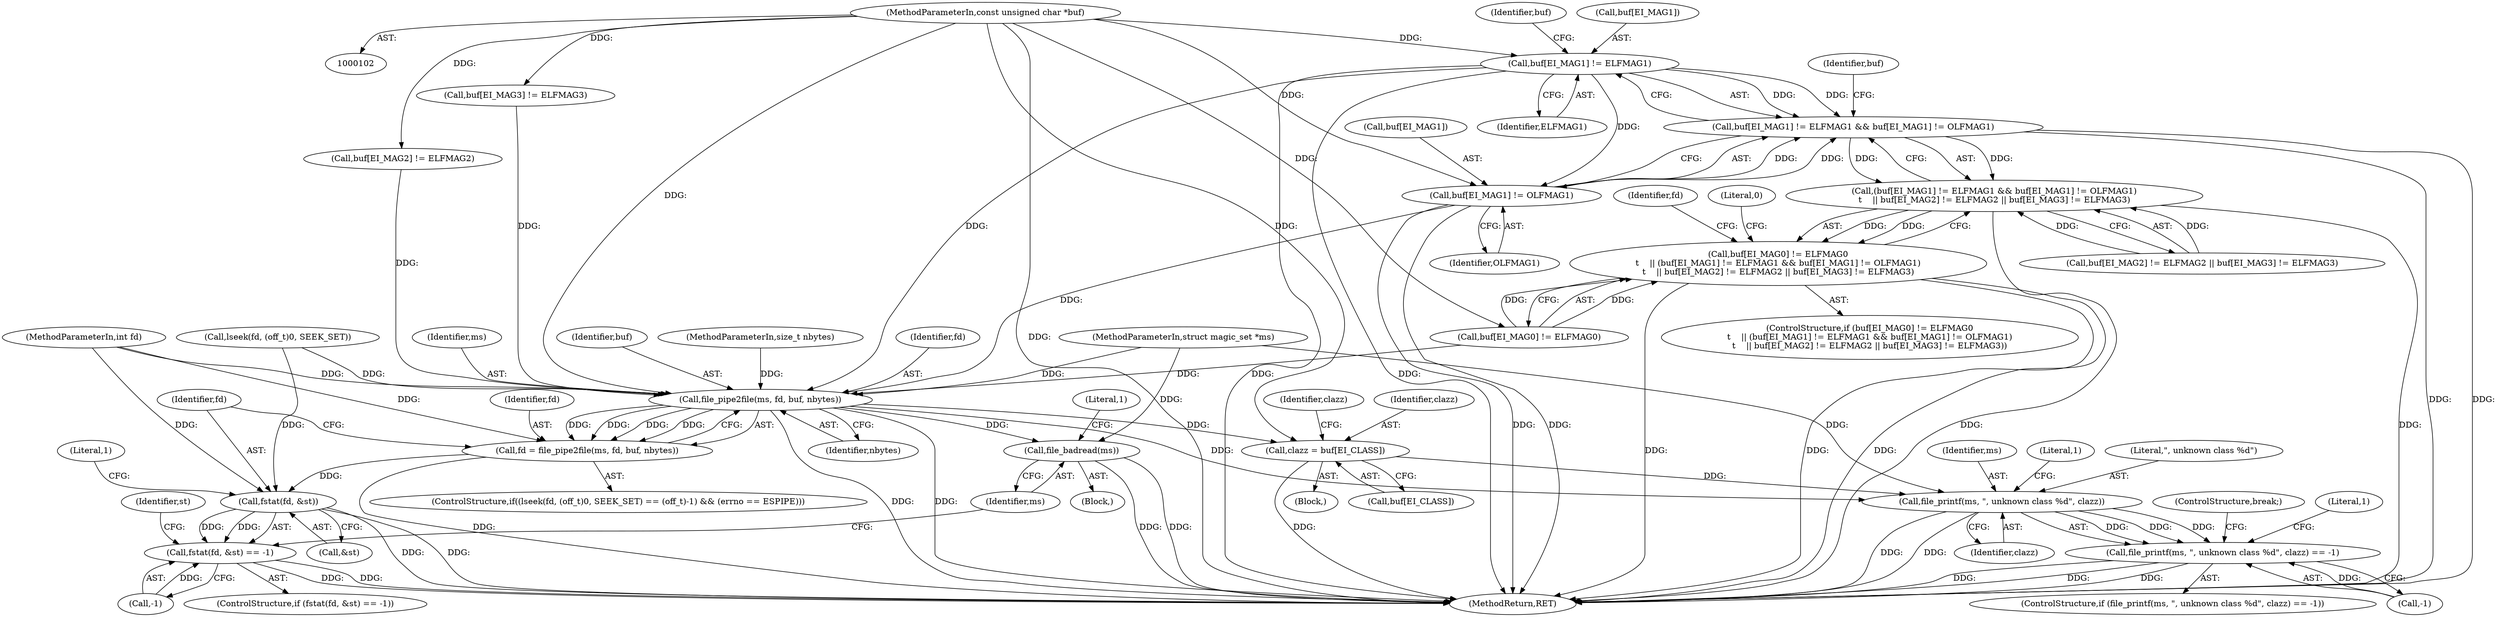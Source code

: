 digraph "0_file_ce90e05774dd77d86cfc8dfa6da57b32816841c4_6@pointer" {
"1000142" [label="(Call,buf[EI_MAG1] != ELFMAG1)"];
"1000105" [label="(MethodParameterIn,const unsigned char *buf)"];
"1000141" [label="(Call,buf[EI_MAG1] != ELFMAG1 && buf[EI_MAG1] != OLFMAG1)"];
"1000140" [label="(Call,(buf[EI_MAG1] != ELFMAG1 && buf[EI_MAG1] != OLFMAG1)\n\t    || buf[EI_MAG2] != ELFMAG2 || buf[EI_MAG3] != ELFMAG3)"];
"1000134" [label="(Call,buf[EI_MAG0] != ELFMAG0\n\t    || (buf[EI_MAG1] != ELFMAG1 && buf[EI_MAG1] != OLFMAG1)\n\t    || buf[EI_MAG2] != ELFMAG2 || buf[EI_MAG3] != ELFMAG3)"];
"1000147" [label="(Call,buf[EI_MAG1] != OLFMAG1)"];
"1000183" [label="(Call,file_pipe2file(ms, fd, buf, nbytes))"];
"1000181" [label="(Call,fd = file_pipe2file(ms, fd, buf, nbytes))"];
"1000190" [label="(Call,fstat(fd, &st))"];
"1000189" [label="(Call,fstat(fd, &st) == -1)"];
"1000197" [label="(Call,file_badread(ms))"];
"1000222" [label="(Call,clazz = buf[EI_CLASS])"];
"1000235" [label="(Call,file_printf(ms, \", unknown class %d\", clazz))"];
"1000234" [label="(Call,file_printf(ms, \", unknown class %d\", clazz) == -1)"];
"1000224" [label="(Call,buf[EI_CLASS])"];
"1000133" [label="(ControlStructure,if (buf[EI_MAG0] != ELFMAG0\n\t    || (buf[EI_MAG1] != ELFMAG1 && buf[EI_MAG1] != OLFMAG1)\n\t    || buf[EI_MAG2] != ELFMAG2 || buf[EI_MAG3] != ELFMAG3))"];
"1000143" [label="(Call,buf[EI_MAG1])"];
"1000190" [label="(Call,fstat(fd, &st))"];
"1000194" [label="(Call,-1)"];
"1000192" [label="(Call,&st)"];
"1000239" [label="(Call,-1)"];
"1000168" [label="(Call,lseek(fd, (off_t)0, SEEK_SET))"];
"1000141" [label="(Call,buf[EI_MAG1] != ELFMAG1 && buf[EI_MAG1] != OLFMAG1)"];
"1000134" [label="(Call,buf[EI_MAG0] != ELFMAG0\n\t    || (buf[EI_MAG1] != ELFMAG1 && buf[EI_MAG1] != OLFMAG1)\n\t    || buf[EI_MAG2] != ELFMAG2 || buf[EI_MAG3] != ELFMAG3)"];
"1000184" [label="(Identifier,ms)"];
"1000186" [label="(Identifier,buf)"];
"1000195" [label="(Literal,1)"];
"1000155" [label="(Identifier,buf)"];
"1000152" [label="(Call,buf[EI_MAG2] != ELFMAG2 || buf[EI_MAG3] != ELFMAG3)"];
"1000247" [label="(MethodReturn,RET)"];
"1000164" [label="(Literal,0)"];
"1000182" [label="(Identifier,fd)"];
"1000191" [label="(Identifier,fd)"];
"1000142" [label="(Call,buf[EI_MAG1] != ELFMAG1)"];
"1000140" [label="(Call,(buf[EI_MAG1] != ELFMAG1 && buf[EI_MAG1] != OLFMAG1)\n\t    || buf[EI_MAG2] != ELFMAG2 || buf[EI_MAG3] != ELFMAG3)"];
"1000105" [label="(MethodParameterIn,const unsigned char *buf)"];
"1000198" [label="(Identifier,ms)"];
"1000187" [label="(Identifier,nbytes)"];
"1000240" [label="(Literal,1)"];
"1000234" [label="(Call,file_printf(ms, \", unknown class %d\", clazz) == -1)"];
"1000183" [label="(Call,file_pipe2file(ms, fd, buf, nbytes))"];
"1000197" [label="(Call,file_badread(ms))"];
"1000201" [label="(Literal,1)"];
"1000236" [label="(Identifier,ms)"];
"1000244" [label="(ControlStructure,break;)"];
"1000189" [label="(Call,fstat(fd, &st) == -1)"];
"1000233" [label="(ControlStructure,if (file_printf(ms, \", unknown class %d\", clazz) == -1))"];
"1000107" [label="(Block,)"];
"1000135" [label="(Call,buf[EI_MAG0] != ELFMAG0)"];
"1000103" [label="(MethodParameterIn,struct magic_set *ms)"];
"1000146" [label="(Identifier,ELFMAG1)"];
"1000106" [label="(MethodParameterIn,size_t nbytes)"];
"1000235" [label="(Call,file_printf(ms, \", unknown class %d\", clazz))"];
"1000237" [label="(Literal,\", unknown class %d\")"];
"1000158" [label="(Call,buf[EI_MAG3] != ELFMAG3)"];
"1000206" [label="(Identifier,st)"];
"1000196" [label="(Block,)"];
"1000148" [label="(Call,buf[EI_MAG1])"];
"1000228" [label="(Identifier,clazz)"];
"1000149" [label="(Identifier,buf)"];
"1000153" [label="(Call,buf[EI_MAG2] != ELFMAG2)"];
"1000238" [label="(Identifier,clazz)"];
"1000223" [label="(Identifier,clazz)"];
"1000243" [label="(Literal,1)"];
"1000188" [label="(ControlStructure,if (fstat(fd, &st) == -1))"];
"1000147" [label="(Call,buf[EI_MAG1] != OLFMAG1)"];
"1000181" [label="(Call,fd = file_pipe2file(ms, fd, buf, nbytes))"];
"1000222" [label="(Call,clazz = buf[EI_CLASS])"];
"1000104" [label="(MethodParameterIn,int fd)"];
"1000185" [label="(Identifier,fd)"];
"1000151" [label="(Identifier,OLFMAG1)"];
"1000169" [label="(Identifier,fd)"];
"1000165" [label="(ControlStructure,if((lseek(fd, (off_t)0, SEEK_SET) == (off_t)-1) && (errno == ESPIPE)))"];
"1000142" -> "1000141"  [label="AST: "];
"1000142" -> "1000146"  [label="CFG: "];
"1000143" -> "1000142"  [label="AST: "];
"1000146" -> "1000142"  [label="AST: "];
"1000149" -> "1000142"  [label="CFG: "];
"1000141" -> "1000142"  [label="CFG: "];
"1000142" -> "1000247"  [label="DDG: "];
"1000142" -> "1000247"  [label="DDG: "];
"1000142" -> "1000141"  [label="DDG: "];
"1000142" -> "1000141"  [label="DDG: "];
"1000105" -> "1000142"  [label="DDG: "];
"1000142" -> "1000147"  [label="DDG: "];
"1000142" -> "1000183"  [label="DDG: "];
"1000105" -> "1000102"  [label="AST: "];
"1000105" -> "1000247"  [label="DDG: "];
"1000105" -> "1000135"  [label="DDG: "];
"1000105" -> "1000147"  [label="DDG: "];
"1000105" -> "1000153"  [label="DDG: "];
"1000105" -> "1000158"  [label="DDG: "];
"1000105" -> "1000183"  [label="DDG: "];
"1000105" -> "1000222"  [label="DDG: "];
"1000141" -> "1000140"  [label="AST: "];
"1000141" -> "1000147"  [label="CFG: "];
"1000147" -> "1000141"  [label="AST: "];
"1000155" -> "1000141"  [label="CFG: "];
"1000140" -> "1000141"  [label="CFG: "];
"1000141" -> "1000247"  [label="DDG: "];
"1000141" -> "1000247"  [label="DDG: "];
"1000141" -> "1000140"  [label="DDG: "];
"1000141" -> "1000140"  [label="DDG: "];
"1000147" -> "1000141"  [label="DDG: "];
"1000147" -> "1000141"  [label="DDG: "];
"1000140" -> "1000134"  [label="AST: "];
"1000140" -> "1000152"  [label="CFG: "];
"1000152" -> "1000140"  [label="AST: "];
"1000134" -> "1000140"  [label="CFG: "];
"1000140" -> "1000247"  [label="DDG: "];
"1000140" -> "1000247"  [label="DDG: "];
"1000140" -> "1000134"  [label="DDG: "];
"1000140" -> "1000134"  [label="DDG: "];
"1000152" -> "1000140"  [label="DDG: "];
"1000152" -> "1000140"  [label="DDG: "];
"1000134" -> "1000133"  [label="AST: "];
"1000134" -> "1000135"  [label="CFG: "];
"1000135" -> "1000134"  [label="AST: "];
"1000164" -> "1000134"  [label="CFG: "];
"1000169" -> "1000134"  [label="CFG: "];
"1000134" -> "1000247"  [label="DDG: "];
"1000134" -> "1000247"  [label="DDG: "];
"1000134" -> "1000247"  [label="DDG: "];
"1000135" -> "1000134"  [label="DDG: "];
"1000135" -> "1000134"  [label="DDG: "];
"1000147" -> "1000151"  [label="CFG: "];
"1000148" -> "1000147"  [label="AST: "];
"1000151" -> "1000147"  [label="AST: "];
"1000147" -> "1000247"  [label="DDG: "];
"1000147" -> "1000247"  [label="DDG: "];
"1000147" -> "1000183"  [label="DDG: "];
"1000183" -> "1000181"  [label="AST: "];
"1000183" -> "1000187"  [label="CFG: "];
"1000184" -> "1000183"  [label="AST: "];
"1000185" -> "1000183"  [label="AST: "];
"1000186" -> "1000183"  [label="AST: "];
"1000187" -> "1000183"  [label="AST: "];
"1000181" -> "1000183"  [label="CFG: "];
"1000183" -> "1000247"  [label="DDG: "];
"1000183" -> "1000247"  [label="DDG: "];
"1000183" -> "1000181"  [label="DDG: "];
"1000183" -> "1000181"  [label="DDG: "];
"1000183" -> "1000181"  [label="DDG: "];
"1000183" -> "1000181"  [label="DDG: "];
"1000103" -> "1000183"  [label="DDG: "];
"1000168" -> "1000183"  [label="DDG: "];
"1000104" -> "1000183"  [label="DDG: "];
"1000158" -> "1000183"  [label="DDG: "];
"1000153" -> "1000183"  [label="DDG: "];
"1000135" -> "1000183"  [label="DDG: "];
"1000106" -> "1000183"  [label="DDG: "];
"1000183" -> "1000197"  [label="DDG: "];
"1000183" -> "1000222"  [label="DDG: "];
"1000183" -> "1000235"  [label="DDG: "];
"1000181" -> "1000165"  [label="AST: "];
"1000182" -> "1000181"  [label="AST: "];
"1000191" -> "1000181"  [label="CFG: "];
"1000181" -> "1000247"  [label="DDG: "];
"1000104" -> "1000181"  [label="DDG: "];
"1000181" -> "1000190"  [label="DDG: "];
"1000190" -> "1000189"  [label="AST: "];
"1000190" -> "1000192"  [label="CFG: "];
"1000191" -> "1000190"  [label="AST: "];
"1000192" -> "1000190"  [label="AST: "];
"1000195" -> "1000190"  [label="CFG: "];
"1000190" -> "1000247"  [label="DDG: "];
"1000190" -> "1000247"  [label="DDG: "];
"1000190" -> "1000189"  [label="DDG: "];
"1000190" -> "1000189"  [label="DDG: "];
"1000168" -> "1000190"  [label="DDG: "];
"1000104" -> "1000190"  [label="DDG: "];
"1000189" -> "1000188"  [label="AST: "];
"1000189" -> "1000194"  [label="CFG: "];
"1000194" -> "1000189"  [label="AST: "];
"1000198" -> "1000189"  [label="CFG: "];
"1000206" -> "1000189"  [label="CFG: "];
"1000189" -> "1000247"  [label="DDG: "];
"1000189" -> "1000247"  [label="DDG: "];
"1000194" -> "1000189"  [label="DDG: "];
"1000197" -> "1000196"  [label="AST: "];
"1000197" -> "1000198"  [label="CFG: "];
"1000198" -> "1000197"  [label="AST: "];
"1000201" -> "1000197"  [label="CFG: "];
"1000197" -> "1000247"  [label="DDG: "];
"1000197" -> "1000247"  [label="DDG: "];
"1000103" -> "1000197"  [label="DDG: "];
"1000222" -> "1000107"  [label="AST: "];
"1000222" -> "1000224"  [label="CFG: "];
"1000223" -> "1000222"  [label="AST: "];
"1000224" -> "1000222"  [label="AST: "];
"1000228" -> "1000222"  [label="CFG: "];
"1000222" -> "1000247"  [label="DDG: "];
"1000222" -> "1000235"  [label="DDG: "];
"1000235" -> "1000234"  [label="AST: "];
"1000235" -> "1000238"  [label="CFG: "];
"1000236" -> "1000235"  [label="AST: "];
"1000237" -> "1000235"  [label="AST: "];
"1000238" -> "1000235"  [label="AST: "];
"1000240" -> "1000235"  [label="CFG: "];
"1000235" -> "1000247"  [label="DDG: "];
"1000235" -> "1000247"  [label="DDG: "];
"1000235" -> "1000234"  [label="DDG: "];
"1000235" -> "1000234"  [label="DDG: "];
"1000235" -> "1000234"  [label="DDG: "];
"1000103" -> "1000235"  [label="DDG: "];
"1000234" -> "1000233"  [label="AST: "];
"1000234" -> "1000239"  [label="CFG: "];
"1000239" -> "1000234"  [label="AST: "];
"1000243" -> "1000234"  [label="CFG: "];
"1000244" -> "1000234"  [label="CFG: "];
"1000234" -> "1000247"  [label="DDG: "];
"1000234" -> "1000247"  [label="DDG: "];
"1000234" -> "1000247"  [label="DDG: "];
"1000239" -> "1000234"  [label="DDG: "];
}
